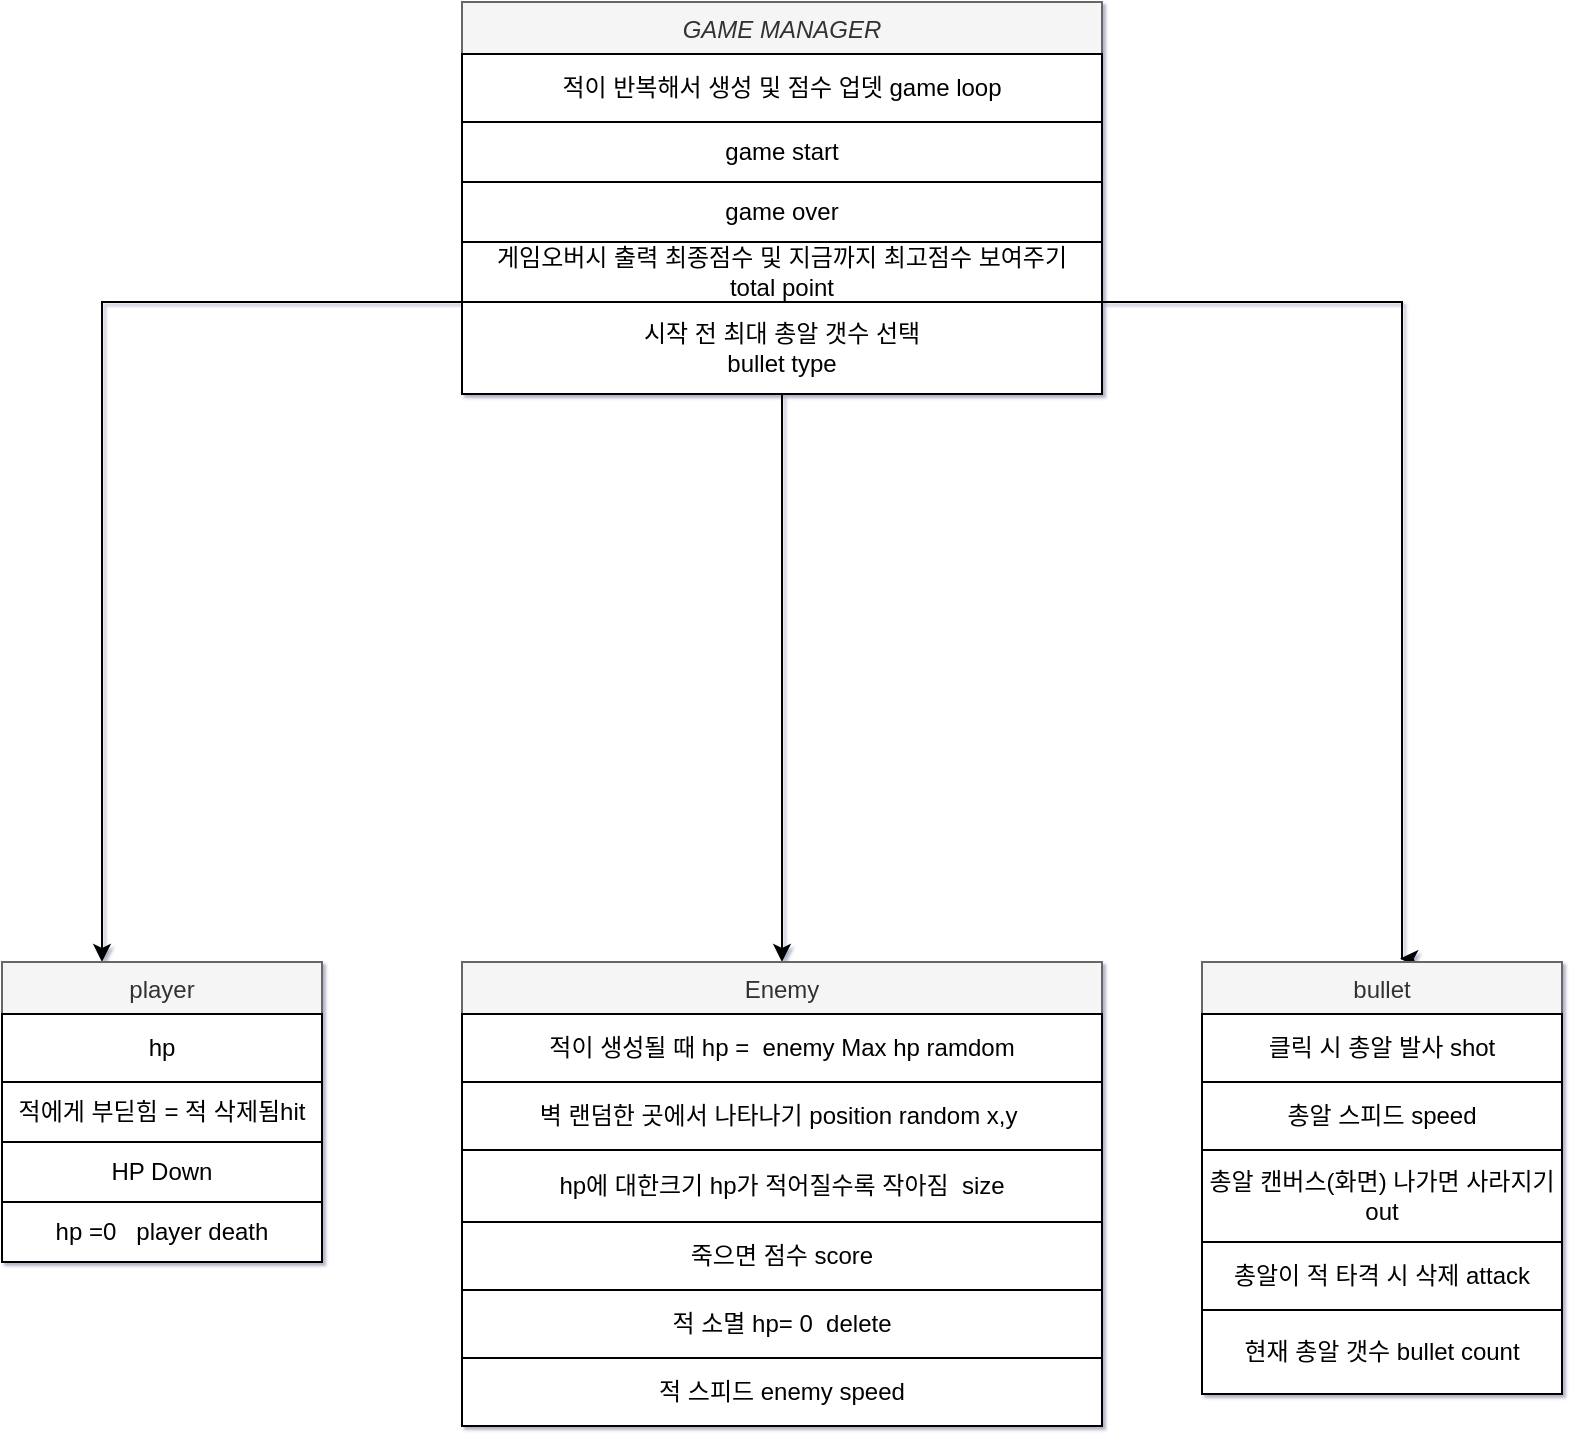 <mxfile>
    <diagram id="C5RBs43oDa-KdzZeNtuy" name="Page-1">
        <mxGraphModel dx="525" dy="362" grid="1" gridSize="10" guides="1" tooltips="1" connect="0" arrows="1" fold="1" page="1" pageScale="1" pageWidth="827" pageHeight="1169" background="none" math="0" shadow="1">
            <root>
                <mxCell id="WIyWlLk6GJQsqaUBKTNV-0"/>
                <mxCell id="WIyWlLk6GJQsqaUBKTNV-1" parent="WIyWlLk6GJQsqaUBKTNV-0"/>
                <mxCell id="xrH32smRr7bvcVvDlyT8-16" style="edgeStyle=orthogonalEdgeStyle;rounded=0;orthogonalLoop=1;jettySize=auto;html=1;exitX=0.25;exitY=1;exitDx=0;exitDy=0;" parent="WIyWlLk6GJQsqaUBKTNV-1" source="zkfFHV4jXpPFQw0GAbJ--0" target="zkfFHV4jXpPFQw0GAbJ--6" edge="1">
                    <mxGeometry relative="1" as="geometry">
                        <mxPoint x="60" y="430" as="targetPoint"/>
                        <Array as="points">
                            <mxPoint x="60" y="160"/>
                        </Array>
                    </mxGeometry>
                </mxCell>
                <mxCell id="xrH32smRr7bvcVvDlyT8-36" style="edgeStyle=orthogonalEdgeStyle;rounded=0;orthogonalLoop=1;jettySize=auto;html=1;exitX=0.5;exitY=1;exitDx=0;exitDy=0;" parent="WIyWlLk6GJQsqaUBKTNV-1" source="zkfFHV4jXpPFQw0GAbJ--0" target="xrH32smRr7bvcVvDlyT8-17" edge="1">
                    <mxGeometry relative="1" as="geometry">
                        <Array as="points">
                            <mxPoint x="400" y="160"/>
                        </Array>
                    </mxGeometry>
                </mxCell>
                <mxCell id="xrH32smRr7bvcVvDlyT8-37" style="edgeStyle=orthogonalEdgeStyle;rounded=0;orthogonalLoop=1;jettySize=auto;html=1;exitX=1;exitY=1;exitDx=0;exitDy=0;entryX=0.55;entryY=-0.008;entryDx=0;entryDy=0;entryPerimeter=0;" parent="WIyWlLk6GJQsqaUBKTNV-1" source="zkfFHV4jXpPFQw0GAbJ--0" target="xrH32smRr7bvcVvDlyT8-25" edge="1">
                    <mxGeometry relative="1" as="geometry">
                        <mxPoint x="710" y="490" as="targetPoint"/>
                        <Array as="points">
                            <mxPoint x="710" y="160"/>
                        </Array>
                    </mxGeometry>
                </mxCell>
                <mxCell id="zkfFHV4jXpPFQw0GAbJ--0" value="GAME MANAGER" style="swimlane;fontStyle=2;align=center;verticalAlign=top;childLayout=stackLayout;horizontal=1;startSize=26;horizontalStack=0;resizeParent=1;resizeLast=0;collapsible=1;marginBottom=0;rounded=0;shadow=0;strokeWidth=1;fillColor=#f5f5f5;strokeColor=#666666;fontColor=#333333;" parent="WIyWlLk6GJQsqaUBKTNV-1" vertex="1">
                    <mxGeometry x="240" y="10" width="320" height="196" as="geometry">
                        <mxRectangle x="230" y="140" width="160" height="26" as="alternateBounds"/>
                    </mxGeometry>
                </mxCell>
                <mxCell id="xrH32smRr7bvcVvDlyT8-32" value="적이 반복해서 생성 및 점수 업뎃 game loop" style="rounded=0;whiteSpace=wrap;html=1;" parent="zkfFHV4jXpPFQw0GAbJ--0" vertex="1">
                    <mxGeometry y="26" width="320" height="34" as="geometry"/>
                </mxCell>
                <mxCell id="xrH32smRr7bvcVvDlyT8-33" value="game start" style="rounded=0;whiteSpace=wrap;html=1;" parent="zkfFHV4jXpPFQw0GAbJ--0" vertex="1">
                    <mxGeometry y="60" width="320" height="30" as="geometry"/>
                </mxCell>
                <mxCell id="xrH32smRr7bvcVvDlyT8-34" value="game over" style="rounded=0;whiteSpace=wrap;html=1;" parent="zkfFHV4jXpPFQw0GAbJ--0" vertex="1">
                    <mxGeometry y="90" width="320" height="30" as="geometry"/>
                </mxCell>
                <mxCell id="xrH32smRr7bvcVvDlyT8-35" value="게임오버시 출력 최종점수 및 지금까지 최고점수 보여주기&lt;br&gt;total point" style="rounded=0;whiteSpace=wrap;html=1;" parent="zkfFHV4jXpPFQw0GAbJ--0" vertex="1">
                    <mxGeometry y="120" width="320" height="30" as="geometry"/>
                </mxCell>
                <mxCell id="xrH32smRr7bvcVvDlyT8-52" value="시작 전 최대 총알 갯수 선택&lt;br&gt;bullet type" style="rounded=0;whiteSpace=wrap;html=1;" parent="zkfFHV4jXpPFQw0GAbJ--0" vertex="1">
                    <mxGeometry y="150" width="320" height="46" as="geometry"/>
                </mxCell>
                <mxCell id="zkfFHV4jXpPFQw0GAbJ--6" value="player" style="swimlane;fontStyle=0;align=center;verticalAlign=top;childLayout=stackLayout;horizontal=1;startSize=26;horizontalStack=0;resizeParent=1;resizeLast=0;collapsible=1;marginBottom=0;rounded=0;shadow=0;strokeWidth=1;fillColor=#f5f5f5;strokeColor=#666666;fontColor=#333333;" parent="WIyWlLk6GJQsqaUBKTNV-1" vertex="1">
                    <mxGeometry x="10" y="490" width="160" height="150" as="geometry">
                        <mxRectangle x="130" y="380" width="160" height="26" as="alternateBounds"/>
                    </mxGeometry>
                </mxCell>
                <mxCell id="xrH32smRr7bvcVvDlyT8-40" value="hp" style="rounded=0;whiteSpace=wrap;html=1;" parent="zkfFHV4jXpPFQw0GAbJ--6" vertex="1">
                    <mxGeometry y="26" width="160" height="34" as="geometry"/>
                </mxCell>
                <mxCell id="xrH32smRr7bvcVvDlyT8-39" value="적에게 부딛힘 = 적 삭제됨hit" style="rounded=0;whiteSpace=wrap;html=1;" parent="zkfFHV4jXpPFQw0GAbJ--6" vertex="1">
                    <mxGeometry y="60" width="160" height="30" as="geometry"/>
                </mxCell>
                <mxCell id="xrH32smRr7bvcVvDlyT8-41" value="HP Down" style="rounded=0;whiteSpace=wrap;html=1;" parent="zkfFHV4jXpPFQw0GAbJ--6" vertex="1">
                    <mxGeometry y="90" width="160" height="30" as="geometry"/>
                </mxCell>
                <mxCell id="xrH32smRr7bvcVvDlyT8-55" value="hp =0&amp;nbsp; &amp;nbsp;player death" style="rounded=0;whiteSpace=wrap;html=1;" parent="zkfFHV4jXpPFQw0GAbJ--6" vertex="1">
                    <mxGeometry y="120" width="160" height="30" as="geometry"/>
                </mxCell>
                <mxCell id="xrH32smRr7bvcVvDlyT8-17" value="Enemy" style="swimlane;fontStyle=0;align=center;verticalAlign=top;childLayout=stackLayout;horizontal=1;startSize=26;horizontalStack=0;resizeParent=1;resizeLast=0;collapsible=1;marginBottom=0;rounded=0;shadow=0;strokeWidth=1;fillColor=#f5f5f5;strokeColor=#666666;fontColor=#333333;" parent="WIyWlLk6GJQsqaUBKTNV-1" vertex="1">
                    <mxGeometry x="240" y="490" width="320" height="232" as="geometry">
                        <mxRectangle x="130" y="380" width="160" height="26" as="alternateBounds"/>
                    </mxGeometry>
                </mxCell>
                <mxCell id="xrH32smRr7bvcVvDlyT8-42" value="적이 생성될 때 hp =&amp;nbsp; enemy Max hp ramdom" style="rounded=0;whiteSpace=wrap;html=1;" parent="xrH32smRr7bvcVvDlyT8-17" vertex="1">
                    <mxGeometry y="26" width="320" height="34" as="geometry"/>
                </mxCell>
                <mxCell id="xrH32smRr7bvcVvDlyT8-47" value="벽 랜덤한 곳에서 나타나기&amp;nbsp;position random x,y&amp;nbsp;" style="rounded=0;whiteSpace=wrap;html=1;" parent="xrH32smRr7bvcVvDlyT8-17" vertex="1">
                    <mxGeometry y="60" width="320" height="34" as="geometry"/>
                </mxCell>
                <mxCell id="xrH32smRr7bvcVvDlyT8-46" value="hp에 대한크기 hp가 적어질수록 작아짐&amp;nbsp; size" style="rounded=0;whiteSpace=wrap;html=1;" parent="xrH32smRr7bvcVvDlyT8-17" vertex="1">
                    <mxGeometry y="94" width="320" height="36" as="geometry"/>
                </mxCell>
                <mxCell id="xrH32smRr7bvcVvDlyT8-45" value="죽으면 점수 score" style="rounded=0;whiteSpace=wrap;html=1;" parent="xrH32smRr7bvcVvDlyT8-17" vertex="1">
                    <mxGeometry y="130" width="320" height="34" as="geometry"/>
                </mxCell>
                <mxCell id="xrH32smRr7bvcVvDlyT8-44" value="적 소멸 hp= 0&amp;nbsp; delete" style="rounded=0;whiteSpace=wrap;html=1;" parent="xrH32smRr7bvcVvDlyT8-17" vertex="1">
                    <mxGeometry y="164" width="320" height="34" as="geometry"/>
                </mxCell>
                <mxCell id="xrH32smRr7bvcVvDlyT8-43" value="적 스피드 enemy speed" style="rounded=0;whiteSpace=wrap;html=1;" parent="xrH32smRr7bvcVvDlyT8-17" vertex="1">
                    <mxGeometry y="198" width="320" height="34" as="geometry"/>
                </mxCell>
                <mxCell id="xrH32smRr7bvcVvDlyT8-25" value="bullet" style="swimlane;fontStyle=0;align=center;verticalAlign=top;childLayout=stackLayout;horizontal=1;startSize=26;horizontalStack=0;resizeParent=1;resizeLast=0;collapsible=1;marginBottom=0;rounded=0;shadow=0;strokeWidth=1;fillColor=#f5f5f5;strokeColor=#666666;fontColor=#333333;" parent="WIyWlLk6GJQsqaUBKTNV-1" vertex="1">
                    <mxGeometry x="610" y="490" width="180" height="216" as="geometry">
                        <mxRectangle x="130" y="380" width="160" height="26" as="alternateBounds"/>
                    </mxGeometry>
                </mxCell>
                <mxCell id="xrH32smRr7bvcVvDlyT8-48" value="클릭 시 총알 발사 shot" style="rounded=0;whiteSpace=wrap;html=1;" parent="xrH32smRr7bvcVvDlyT8-25" vertex="1">
                    <mxGeometry y="26" width="180" height="34" as="geometry"/>
                </mxCell>
                <mxCell id="xrH32smRr7bvcVvDlyT8-53" value="총알 스피드 speed" style="rounded=0;whiteSpace=wrap;html=1;" parent="xrH32smRr7bvcVvDlyT8-25" vertex="1">
                    <mxGeometry y="60" width="180" height="34" as="geometry"/>
                </mxCell>
                <mxCell id="xrH32smRr7bvcVvDlyT8-51" value="총알 캔버스(화면) 나가면 사라지기 out" style="rounded=0;whiteSpace=wrap;html=1;" parent="xrH32smRr7bvcVvDlyT8-25" vertex="1">
                    <mxGeometry y="94" width="180" height="46" as="geometry"/>
                </mxCell>
                <mxCell id="xrH32smRr7bvcVvDlyT8-50" value="총알이 적 타격 시 삭제 attack" style="rounded=0;whiteSpace=wrap;html=1;" parent="xrH32smRr7bvcVvDlyT8-25" vertex="1">
                    <mxGeometry y="140" width="180" height="34" as="geometry"/>
                </mxCell>
                <mxCell id="xrH32smRr7bvcVvDlyT8-56" value="현재 총알 갯수 bullet count" style="rounded=0;whiteSpace=wrap;html=1;" parent="xrH32smRr7bvcVvDlyT8-25" vertex="1">
                    <mxGeometry y="174" width="180" height="42" as="geometry"/>
                </mxCell>
            </root>
        </mxGraphModel>
    </diagram>
</mxfile>